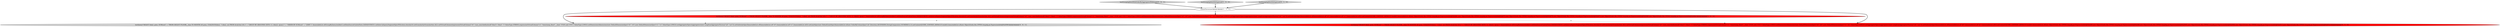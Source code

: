 digraph {
6 [style = filled, label = "testQuery(\"SELECT dim2, gran, SUM(cnt)\" + \"FROM (SELECT FLOOR(__time TO MONTH) AS gran, COALESCE(dim2, '') dim2, cnt FROM druid.foo) AS x\" + \"GROUP BY GROUPING SETS ( (), (dim2), (gran) )\" + \"ORDER BY SUM(cnt)\" + \"LIMIT 1\",ImmutableList.of(GroupByQuery.builder().setDataSource(CalciteTests.DATASOURCE1).setInterval(querySegmentSpec(Filtration.eternity())).setGranularity(Granularities.ALL).setVirtualColumns(expressionVirtualColumn(\"v0\",\"case_searched(notnull(\"dim2\"),\"dim2\",'')\",ValueType.STRING),expressionVirtualColumn(\"v1\",\"timestamp_floor(\"__time\",'P1M',null,'UTC')\",ValueType.LONG)).setDimensions(dimensions(new DefaultDimensionSpec(\"v0\",\"v0\"),new DefaultDimensionSpec(\"v1\",\"v1\",ValueType.LONG))).setAggregatorSpecs(aggregators(new LongSumAggregatorFactory(\"a0\",\"cnt\"))).setSubtotalsSpec(ImmutableList.of(ImmutableList.of(\"v0\"),ImmutableList.of(\"v1\"),ImmutableList.of())).setLimitSpec(new DefaultLimitSpec(ImmutableList.of(new OrderByColumnSpec(\"a0\",Direction.ASCENDING,StringComparators.NUMERIC)),1)).setContext(QUERY_CONTEXT_DEFAULT).build()),ImmutableList.of(new Object((((edu.fdu.CPPDG.tinypdg.pe.ExpressionInfo@92d599))@@@4@@@['0', '0', '1']", fillcolor = lightgray, shape = ellipse image = "AAA0AAABBB3BBB"];
1 [style = filled, label = "cannotVectorize()@@@3@@@['1', '1', '1']", fillcolor = white, shape = ellipse image = "AAA0AAABBB1BBB"];
5 [style = filled, label = "testGroupingSetsWithOrderByAggregatorWithLimit['0', '0', '1']", fillcolor = lightgray, shape = diamond image = "AAA0AAABBB3BBB"];
2 [style = filled, label = "testGroupingSetsNoSuperset['1', '0', '0']", fillcolor = lightgray, shape = diamond image = "AAA0AAABBB1BBB"];
3 [style = filled, label = "testGroupingSetsNoSuperset['0', '1', '0']", fillcolor = lightgray, shape = diamond image = "AAA0AAABBB2BBB"];
4 [style = filled, label = "testQuery(\"SELECT dim2, gran, SUM(cnt)\" + \"FROM (SELECT FLOOR(__time TO MONTH) AS gran, COALESCE(dim2, '') dim2, cnt FROM druid.foo) AS x\" + \"GROUP BY GROUPING SETS ( (), (dim2), (gran) )\",ImmutableList.of(GroupByQuery.builder().setDataSource(CalciteTests.DATASOURCE1).setInterval(querySegmentSpec(Filtration.eternity())).setGranularity(Granularities.ALL).setVirtualColumns(expressionVirtualColumn(\"v0\",\"case_searched(notnull(\"dim2\"),\"dim2\",'')\",ValueType.STRING),expressionVirtualColumn(\"v1\",\"timestamp_floor(\"__time\",'P1M',null,'UTC')\",ValueType.LONG)).setDimensions(dimensions(new DefaultDimensionSpec(\"v0\",\"d0\"),new DefaultDimensionSpec(\"v1\",\"d1\",ValueType.LONG))).setAggregatorSpecs(aggregators(new LongSumAggregatorFactory(\"a0\",\"cnt\"))).setSubtotalsSpec(ImmutableList.of(ImmutableList.of(\"d0\"),ImmutableList.of(\"d1\"),ImmutableList.of())).setContext(QUERY_CONTEXT_DEFAULT).build()),ImmutableList.of(new Object((((edu.fdu.CPPDG.tinypdg.pe.ExpressionInfo@92d4f9,new Object((((edu.fdu.CPPDG.tinypdg.pe.ExpressionInfo@92d4ff,new Object((((edu.fdu.CPPDG.tinypdg.pe.ExpressionInfo@92d505,new Object((((edu.fdu.CPPDG.tinypdg.pe.ExpressionInfo@92d50b,new Object((((edu.fdu.CPPDG.tinypdg.pe.ExpressionInfo@92d513,new Object((((edu.fdu.CPPDG.tinypdg.pe.ExpressionInfo@92d51b))@@@4@@@['0', '1', '0']", fillcolor = red, shape = ellipse image = "AAA1AAABBB2BBB"];
0 [style = filled, label = "testQuery(\"SELECT dim2, gran, SUM(cnt)\" + \"FROM (SELECT FLOOR(__time TO MONTH) AS gran, COALESCE(dim2, '') dim2, cnt FROM druid.foo) AS x\" + \"GROUP BY GROUPING SETS ( (), (dim2), (gran) )\",ImmutableList.of(GroupByQuery.builder().setDataSource(CalciteTests.DATASOURCE1).setInterval(querySegmentSpec(Filtration.eternity())).setGranularity(Granularities.ALL).setVirtualColumns(expressionVirtualColumn(\"v0\",\"case_searched(notnull(\"dim2\"),\"dim2\",'')\",ValueType.STRING),expressionVirtualColumn(\"v1\",\"timestamp_floor(\"__time\",'P1M',null,'UTC')\",ValueType.LONG)).setDimensions(dimensions(new DefaultDimensionSpec(\"v0\",\"v0\"),new DefaultDimensionSpec(\"v1\",\"v1\",ValueType.LONG))).setAggregatorSpecs(aggregators(new LongSumAggregatorFactory(\"a0\",\"cnt\"))).setSubtotalsSpec(ImmutableList.of(ImmutableList.of(\"v0\"),ImmutableList.of(\"v1\"),ImmutableList.of())).setContext(QUERY_CONTEXT_DEFAULT).build()),ImmutableList.of(new Object((((edu.fdu.CPPDG.tinypdg.pe.ExpressionInfo@92d46c,new Object((((edu.fdu.CPPDG.tinypdg.pe.ExpressionInfo@92d472,new Object((((edu.fdu.CPPDG.tinypdg.pe.ExpressionInfo@92d478,new Object((((edu.fdu.CPPDG.tinypdg.pe.ExpressionInfo@92d47e,new Object((((edu.fdu.CPPDG.tinypdg.pe.ExpressionInfo@92d486,new Object((((edu.fdu.CPPDG.tinypdg.pe.ExpressionInfo@92d48e))@@@4@@@['1', '0', '0']", fillcolor = red, shape = ellipse image = "AAA1AAABBB1BBB"];
5->1 [style = bold, label=""];
1->4 [style = bold, label=""];
0->4 [style = dashed, label="0"];
1->6 [style = bold, label=""];
1->0 [style = bold, label=""];
3->1 [style = bold, label=""];
2->1 [style = bold, label=""];
0->6 [style = dashed, label="0"];
}
